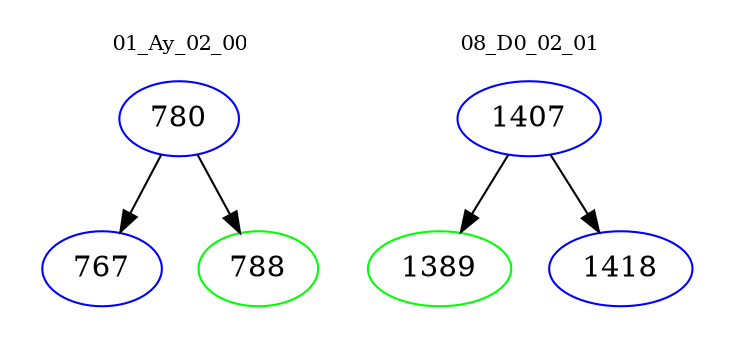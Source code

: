digraph{
subgraph cluster_0 {
color = white
label = "01_Ay_02_00";
fontsize=10;
T0_780 [label="780", color="blue"]
T0_780 -> T0_767 [color="black"]
T0_767 [label="767", color="blue"]
T0_780 -> T0_788 [color="black"]
T0_788 [label="788", color="green"]
}
subgraph cluster_1 {
color = white
label = "08_D0_02_01";
fontsize=10;
T1_1407 [label="1407", color="blue"]
T1_1407 -> T1_1389 [color="black"]
T1_1389 [label="1389", color="green"]
T1_1407 -> T1_1418 [color="black"]
T1_1418 [label="1418", color="blue"]
}
}

